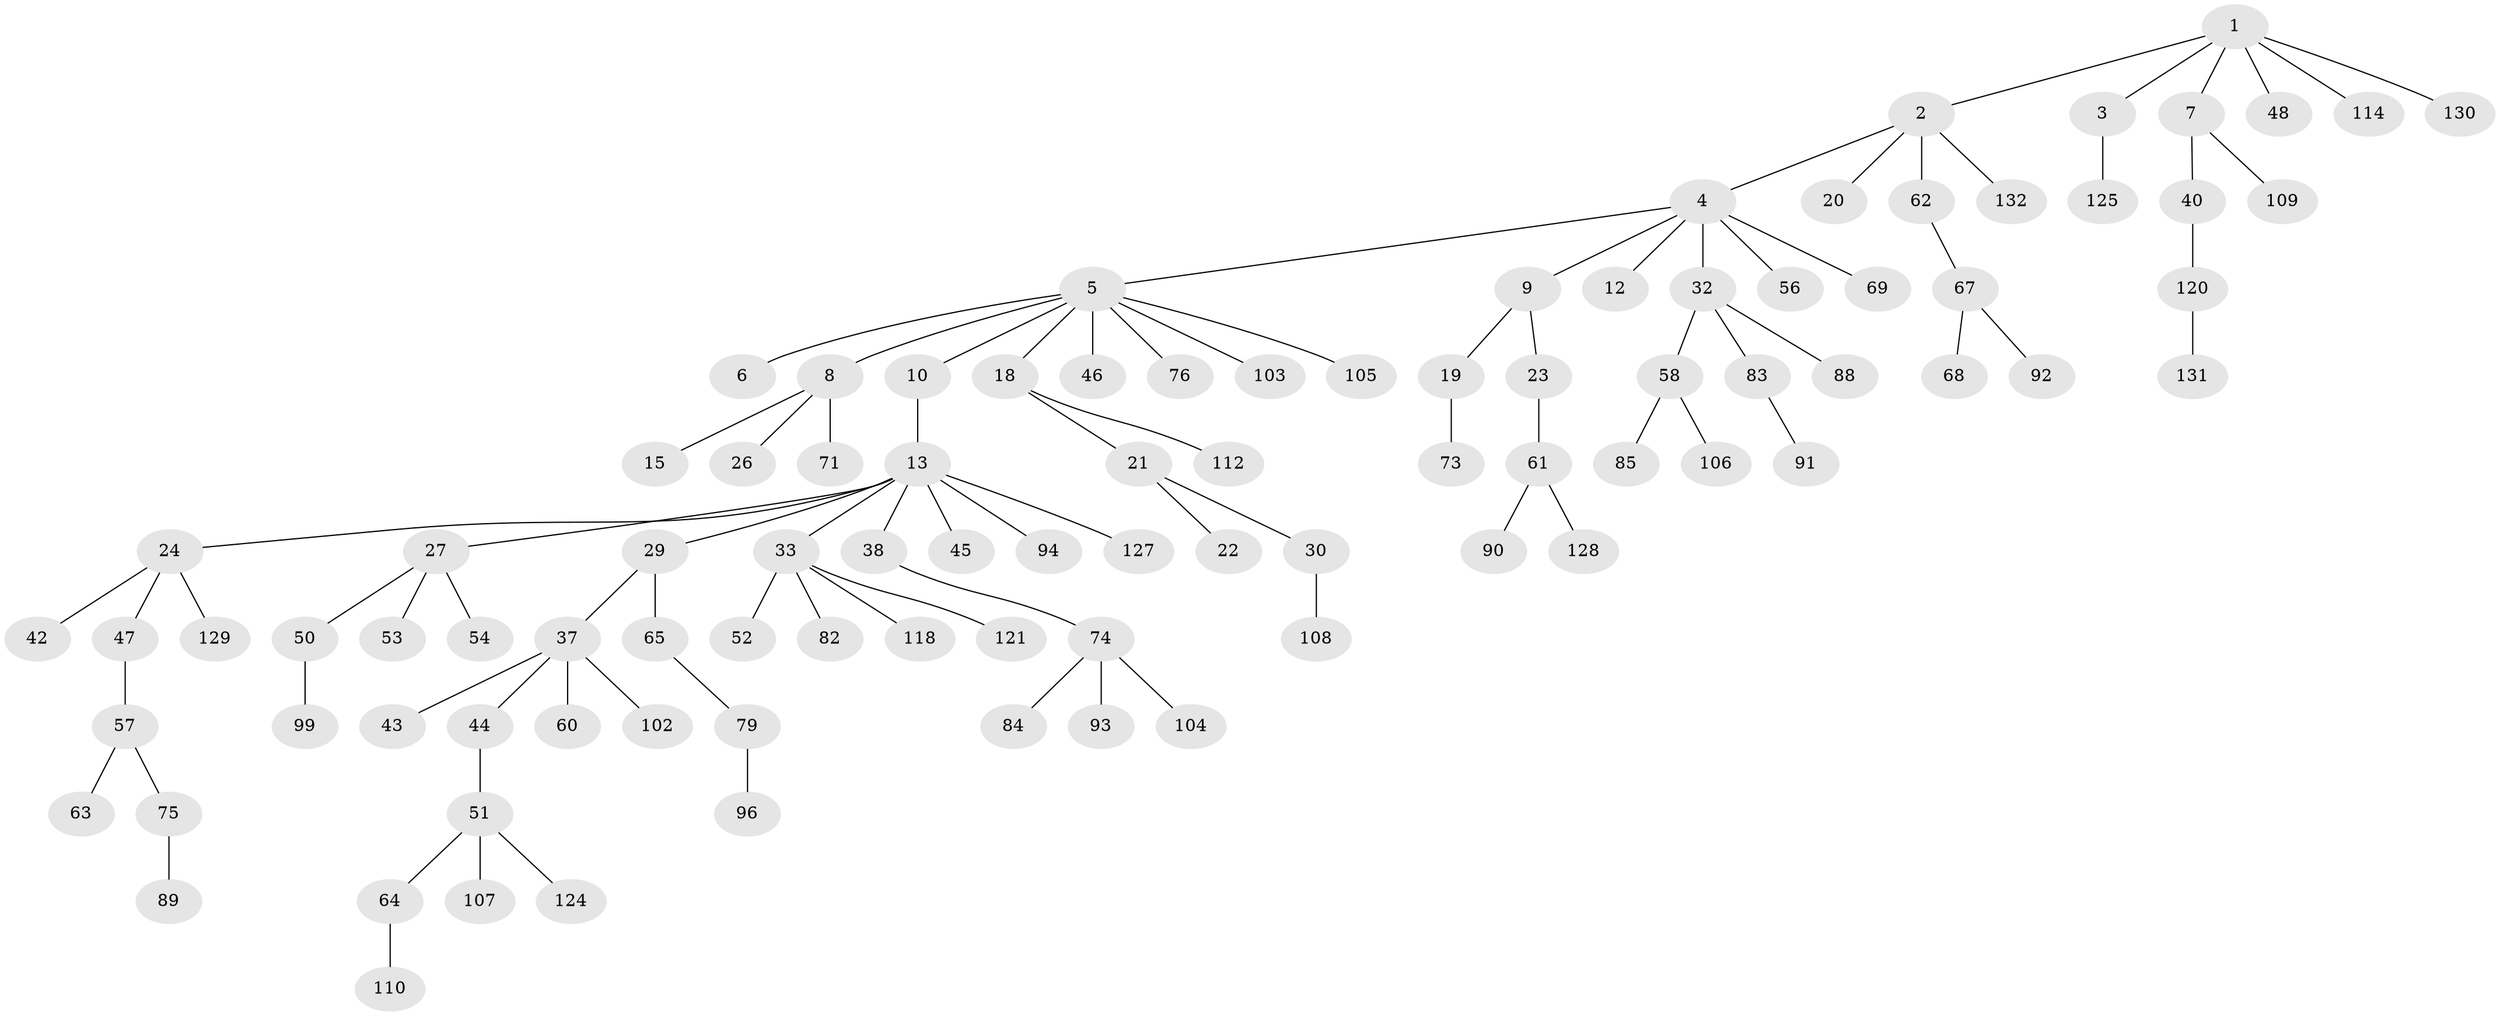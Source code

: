 // original degree distribution, {5: 0.015151515151515152, 3: 0.12878787878787878, 7: 0.015151515151515152, 10: 0.007575757575757576, 1: 0.5227272727272727, 4: 0.08333333333333333, 2: 0.2196969696969697, 6: 0.007575757575757576}
// Generated by graph-tools (version 1.1) at 2025/42/03/06/25 10:42:04]
// undirected, 94 vertices, 93 edges
graph export_dot {
graph [start="1"]
  node [color=gray90,style=filled];
  1 [super="+39"];
  2 [super="+86"];
  3 [super="+78"];
  4 [super="+17"];
  5 [super="+70"];
  6;
  7 [super="+16"];
  8 [super="+34"];
  9 [super="+116"];
  10 [super="+11"];
  12 [super="+72"];
  13 [super="+14"];
  15 [super="+49"];
  18;
  19;
  20 [super="+31"];
  21 [super="+95"];
  22;
  23 [super="+25"];
  24 [super="+41"];
  26;
  27 [super="+28"];
  29;
  30 [super="+123"];
  32 [super="+35"];
  33 [super="+36"];
  37 [super="+98"];
  38 [super="+113"];
  40 [super="+55"];
  42;
  43;
  44;
  45 [super="+117"];
  46;
  47;
  48;
  50;
  51 [super="+59"];
  52;
  53;
  54 [super="+115"];
  56;
  57 [super="+111"];
  58;
  60 [super="+77"];
  61 [super="+66"];
  62;
  63;
  64;
  65 [super="+81"];
  67;
  68 [super="+119"];
  69;
  71;
  73;
  74 [super="+80"];
  75 [super="+126"];
  76;
  79;
  82 [super="+87"];
  83;
  84;
  85 [super="+100"];
  88;
  89;
  90 [super="+97"];
  91;
  92;
  93;
  94;
  96 [super="+101"];
  99;
  102;
  103;
  104;
  105;
  106;
  107;
  108;
  109;
  110;
  112;
  114 [super="+122"];
  118;
  120;
  121;
  124;
  125;
  127;
  128;
  129;
  130;
  131;
  132;
  1 -- 2;
  1 -- 3;
  1 -- 7;
  1 -- 114;
  1 -- 48;
  1 -- 130;
  2 -- 4;
  2 -- 20;
  2 -- 62;
  2 -- 132;
  3 -- 125;
  4 -- 5;
  4 -- 9;
  4 -- 12;
  4 -- 56;
  4 -- 69;
  4 -- 32;
  5 -- 6;
  5 -- 8;
  5 -- 10;
  5 -- 18;
  5 -- 46;
  5 -- 76;
  5 -- 103;
  5 -- 105;
  7 -- 40;
  7 -- 109;
  8 -- 15;
  8 -- 26;
  8 -- 71;
  9 -- 19;
  9 -- 23;
  10 -- 13;
  13 -- 27;
  13 -- 33;
  13 -- 29;
  13 -- 45;
  13 -- 38;
  13 -- 24;
  13 -- 94;
  13 -- 127;
  18 -- 21;
  18 -- 112;
  19 -- 73;
  21 -- 22;
  21 -- 30;
  23 -- 61;
  24 -- 47;
  24 -- 129;
  24 -- 42;
  27 -- 50;
  27 -- 54;
  27 -- 53;
  29 -- 37;
  29 -- 65;
  30 -- 108;
  32 -- 83;
  32 -- 58;
  32 -- 88;
  33 -- 118;
  33 -- 121;
  33 -- 82;
  33 -- 52;
  37 -- 43;
  37 -- 44;
  37 -- 60;
  37 -- 102;
  38 -- 74;
  40 -- 120;
  44 -- 51;
  47 -- 57;
  50 -- 99;
  51 -- 64;
  51 -- 124;
  51 -- 107;
  57 -- 63;
  57 -- 75;
  58 -- 85;
  58 -- 106;
  61 -- 128;
  61 -- 90;
  62 -- 67;
  64 -- 110;
  65 -- 79;
  67 -- 68;
  67 -- 92;
  74 -- 84;
  74 -- 93;
  74 -- 104;
  75 -- 89;
  79 -- 96;
  83 -- 91;
  120 -- 131;
}
